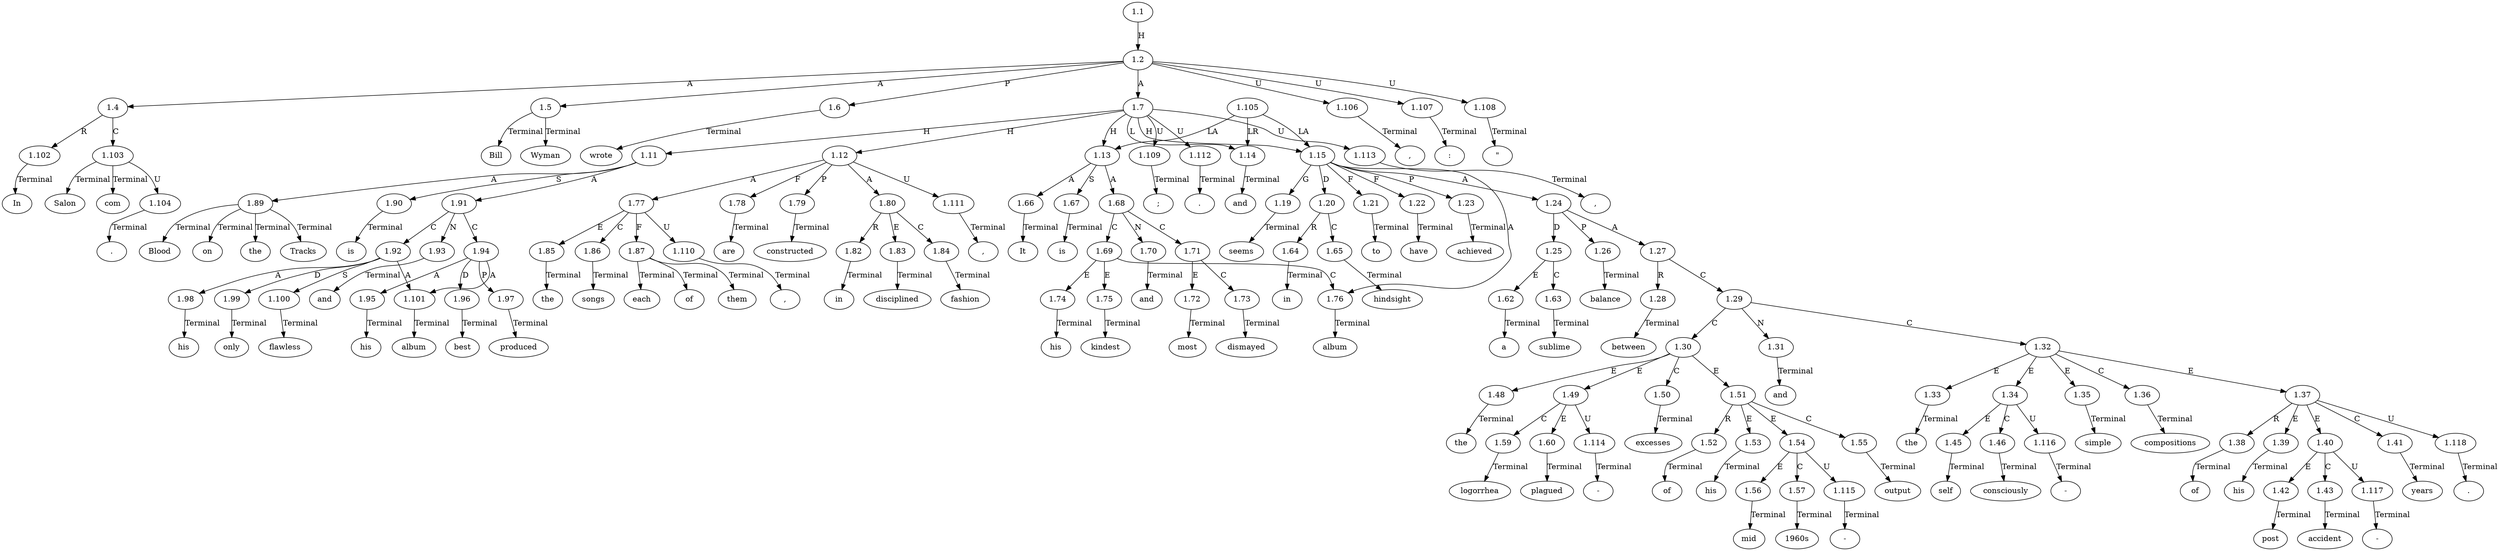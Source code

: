 // Graph
digraph {
	0.1 [label=In ordering=out]
	0.10 [label="\"" ordering=out]
	0.11 [label=Blood ordering=out]
	0.12 [label=on ordering=out]
	0.13 [label=the ordering=out]
	0.14 [label=Tracks ordering=out]
	0.15 [label=is ordering=out]
	0.16 [label=his ordering=out]
	0.17 [label=only ordering=out]
	0.18 [label=flawless ordering=out]
	0.19 [label=album ordering=out]
	0.2 [label=Salon ordering=out]
	0.20 [label=and ordering=out]
	0.21 [label=his ordering=out]
	0.22 [label=best ordering=out]
	0.23 [label=produced ordering=out]
	0.24 [label=";" ordering=out]
	0.25 [label=the ordering=out]
	0.26 [label=songs ordering=out]
	0.27 [label="," ordering=out]
	0.28 [label=each ordering=out]
	0.29 [label=of ordering=out]
	0.3 [label="." ordering=out]
	0.30 [label=them ordering=out]
	0.31 [label="," ordering=out]
	0.32 [label=are ordering=out]
	0.33 [label=constructed ordering=out]
	0.34 [label=in ordering=out]
	0.35 [label=disciplined ordering=out]
	0.36 [label=fashion ordering=out]
	0.37 [label="." ordering=out]
	0.38 [label=It ordering=out]
	0.39 [label=is ordering=out]
	0.4 [label=com ordering=out]
	0.40 [label=his ordering=out]
	0.41 [label=kindest ordering=out]
	0.42 [label=album ordering=out]
	0.43 [label=and ordering=out]
	0.44 [label=most ordering=out]
	0.45 [label=dismayed ordering=out]
	0.46 [label="," ordering=out]
	0.47 [label=and ordering=out]
	0.48 [label=seems ordering=out]
	0.49 [label=in ordering=out]
	0.5 [label="," ordering=out]
	0.50 [label=hindsight ordering=out]
	0.51 [label=to ordering=out]
	0.52 [label=have ordering=out]
	0.53 [label=achieved ordering=out]
	0.54 [label=a ordering=out]
	0.55 [label=sublime ordering=out]
	0.56 [label=balance ordering=out]
	0.57 [label=between ordering=out]
	0.58 [label=the ordering=out]
	0.59 [label=logorrhea ordering=out]
	0.6 [label=Bill ordering=out]
	0.60 [label="-" ordering=out]
	0.61 [label=plagued ordering=out]
	0.62 [label=excesses ordering=out]
	0.63 [label=of ordering=out]
	0.64 [label=his ordering=out]
	0.65 [label=mid ordering=out]
	0.66 [label="-" ordering=out]
	0.67 [label="1960s" ordering=out]
	0.68 [label=output ordering=out]
	0.69 [label=and ordering=out]
	0.7 [label=Wyman ordering=out]
	0.70 [label=the ordering=out]
	0.71 [label=self ordering=out]
	0.72 [label="-" ordering=out]
	0.73 [label=consciously ordering=out]
	0.74 [label=simple ordering=out]
	0.75 [label=compositions ordering=out]
	0.76 [label=of ordering=out]
	0.77 [label=his ordering=out]
	0.78 [label=post ordering=out]
	0.79 [label="-" ordering=out]
	0.8 [label=wrote ordering=out]
	0.80 [label=accident ordering=out]
	0.81 [label=years ordering=out]
	0.82 [label="." ordering=out]
	0.9 [label=":" ordering=out]
	1.1 [label=1.1 ordering=out]
	1.2 [label=1.2 ordering=out]
	1.4 [label=1.4 ordering=out]
	1.5 [label=1.5 ordering=out]
	1.6 [label=1.6 ordering=out]
	1.7 [label=1.7 ordering=out]
	1.11 [label=1.11 ordering=out]
	1.12 [label=1.12 ordering=out]
	1.13 [label=1.13 ordering=out]
	1.14 [label=1.14 ordering=out]
	1.15 [label=1.15 ordering=out]
	1.19 [label=1.19 ordering=out]
	1.20 [label=1.20 ordering=out]
	1.21 [label=1.21 ordering=out]
	1.22 [label=1.22 ordering=out]
	1.23 [label=1.23 ordering=out]
	1.24 [label=1.24 ordering=out]
	1.25 [label=1.25 ordering=out]
	1.26 [label=1.26 ordering=out]
	1.27 [label=1.27 ordering=out]
	1.28 [label=1.28 ordering=out]
	1.29 [label=1.29 ordering=out]
	1.30 [label=1.30 ordering=out]
	1.31 [label=1.31 ordering=out]
	1.32 [label=1.32 ordering=out]
	1.33 [label=1.33 ordering=out]
	1.34 [label=1.34 ordering=out]
	1.35 [label=1.35 ordering=out]
	1.36 [label=1.36 ordering=out]
	1.37 [label=1.37 ordering=out]
	1.38 [label=1.38 ordering=out]
	1.39 [label=1.39 ordering=out]
	1.40 [label=1.40 ordering=out]
	1.41 [label=1.41 ordering=out]
	1.42 [label=1.42 ordering=out]
	1.43 [label=1.43 ordering=out]
	1.45 [label=1.45 ordering=out]
	1.46 [label=1.46 ordering=out]
	1.48 [label=1.48 ordering=out]
	1.49 [label=1.49 ordering=out]
	1.50 [label=1.50 ordering=out]
	1.51 [label=1.51 ordering=out]
	1.52 [label=1.52 ordering=out]
	1.53 [label=1.53 ordering=out]
	1.54 [label=1.54 ordering=out]
	1.55 [label=1.55 ordering=out]
	1.56 [label=1.56 ordering=out]
	1.57 [label=1.57 ordering=out]
	1.59 [label=1.59 ordering=out]
	1.60 [label=1.60 ordering=out]
	1.62 [label=1.62 ordering=out]
	1.63 [label=1.63 ordering=out]
	1.64 [label=1.64 ordering=out]
	1.65 [label=1.65 ordering=out]
	1.66 [label=1.66 ordering=out]
	1.67 [label=1.67 ordering=out]
	1.68 [label=1.68 ordering=out]
	1.69 [label=1.69 ordering=out]
	1.70 [label=1.70 ordering=out]
	1.71 [label=1.71 ordering=out]
	1.72 [label=1.72 ordering=out]
	1.73 [label=1.73 ordering=out]
	1.74 [label=1.74 ordering=out]
	1.75 [label=1.75 ordering=out]
	1.76 [label=1.76 ordering=out]
	1.77 [label=1.77 ordering=out]
	1.78 [label=1.78 ordering=out]
	1.79 [label=1.79 ordering=out]
	1.80 [label=1.80 ordering=out]
	1.82 [label=1.82 ordering=out]
	1.83 [label=1.83 ordering=out]
	1.84 [label=1.84 ordering=out]
	1.85 [label=1.85 ordering=out]
	1.86 [label=1.86 ordering=out]
	1.87 [label=1.87 ordering=out]
	1.89 [label=1.89 ordering=out]
	1.90 [label=1.90 ordering=out]
	1.91 [label=1.91 ordering=out]
	1.92 [label=1.92 ordering=out]
	1.93 [label=1.93 ordering=out]
	1.94 [label=1.94 ordering=out]
	1.95 [label=1.95 ordering=out]
	1.96 [label=1.96 ordering=out]
	1.97 [label=1.97 ordering=out]
	1.98 [label=1.98 ordering=out]
	1.99 [label=1.99 ordering=out]
	1.100 [label=1.100 ordering=out]
	1.101 [label=1.101 ordering=out]
	1.102 [label=1.102 ordering=out]
	1.103 [label=1.103 ordering=out]
	1.104 [label=1.104 ordering=out]
	1.105 [label=1.105 ordering=out]
	1.106 [label=1.106 ordering=out]
	1.107 [label=1.107 ordering=out]
	1.108 [label=1.108 ordering=out]
	1.109 [label=1.109 ordering=out]
	1.110 [label=1.110 ordering=out]
	1.111 [label=1.111 ordering=out]
	1.112 [label=1.112 ordering=out]
	1.113 [label=1.113 ordering=out]
	1.114 [label=1.114 ordering=out]
	1.115 [label=1.115 ordering=out]
	1.116 [label=1.116 ordering=out]
	1.117 [label=1.117 ordering=out]
	1.118 [label=1.118 ordering=out]
	1.1 -> 1.2 [label=H ordering=out]
	1.2 -> 1.4 [label=A ordering=out]
	1.2 -> 1.5 [label=A ordering=out]
	1.2 -> 1.6 [label=P ordering=out]
	1.2 -> 1.7 [label=A ordering=out]
	1.2 -> 1.106 [label=U ordering=out]
	1.2 -> 1.107 [label=U ordering=out]
	1.2 -> 1.108 [label=U ordering=out]
	1.4 -> 1.102 [label=R ordering=out]
	1.4 -> 1.103 [label=C ordering=out]
	1.5 -> 0.6 [label=Terminal ordering=out]
	1.5 -> 0.7 [label=Terminal ordering=out]
	1.6 -> 0.8 [label=Terminal ordering=out]
	1.7 -> 1.11 [label=H ordering=out]
	1.7 -> 1.12 [label=H ordering=out]
	1.7 -> 1.13 [label=H ordering=out]
	1.7 -> 1.14 [label=L ordering=out]
	1.7 -> 1.15 [label=H ordering=out]
	1.7 -> 1.109 [label=U ordering=out]
	1.7 -> 1.112 [label=U ordering=out]
	1.7 -> 1.113 [label=U ordering=out]
	1.11 -> 1.89 [label=A ordering=out]
	1.11 -> 1.90 [label=S ordering=out]
	1.11 -> 1.91 [label=A ordering=out]
	1.12 -> 1.77 [label=A ordering=out]
	1.12 -> 1.78 [label=F ordering=out]
	1.12 -> 1.79 [label=P ordering=out]
	1.12 -> 1.80 [label=A ordering=out]
	1.12 -> 1.111 [label=U ordering=out]
	1.13 -> 1.66 [label=A ordering=out]
	1.13 -> 1.67 [label=S ordering=out]
	1.13 -> 1.68 [label=A ordering=out]
	1.14 -> 0.47 [label=Terminal ordering=out]
	1.15 -> 1.19 [label=G ordering=out]
	1.15 -> 1.20 [label=D ordering=out]
	1.15 -> 1.21 [label=F ordering=out]
	1.15 -> 1.22 [label=F ordering=out]
	1.15 -> 1.23 [label=P ordering=out]
	1.15 -> 1.24 [label=A ordering=out]
	1.15 -> 1.76 [label=A ordering=out]
	1.19 -> 0.48 [label=Terminal ordering=out]
	1.20 -> 1.64 [label=R ordering=out]
	1.20 -> 1.65 [label=C ordering=out]
	1.21 -> 0.51 [label=Terminal ordering=out]
	1.22 -> 0.52 [label=Terminal ordering=out]
	1.23 -> 0.53 [label=Terminal ordering=out]
	1.24 -> 1.25 [label=D ordering=out]
	1.24 -> 1.26 [label=P ordering=out]
	1.24 -> 1.27 [label=A ordering=out]
	1.25 -> 1.62 [label=E ordering=out]
	1.25 -> 1.63 [label=C ordering=out]
	1.26 -> 0.56 [label=Terminal ordering=out]
	1.27 -> 1.28 [label=R ordering=out]
	1.27 -> 1.29 [label=C ordering=out]
	1.28 -> 0.57 [label=Terminal ordering=out]
	1.29 -> 1.30 [label=C ordering=out]
	1.29 -> 1.31 [label=N ordering=out]
	1.29 -> 1.32 [label=C ordering=out]
	1.30 -> 1.48 [label=E ordering=out]
	1.30 -> 1.49 [label=E ordering=out]
	1.30 -> 1.50 [label=C ordering=out]
	1.30 -> 1.51 [label=E ordering=out]
	1.31 -> 0.69 [label=Terminal ordering=out]
	1.32 -> 1.33 [label=E ordering=out]
	1.32 -> 1.34 [label=E ordering=out]
	1.32 -> 1.35 [label=E ordering=out]
	1.32 -> 1.36 [label=C ordering=out]
	1.32 -> 1.37 [label=E ordering=out]
	1.33 -> 0.70 [label=Terminal ordering=out]
	1.34 -> 1.45 [label=E ordering=out]
	1.34 -> 1.46 [label=C ordering=out]
	1.34 -> 1.116 [label=U ordering=out]
	1.35 -> 0.74 [label=Terminal ordering=out]
	1.36 -> 0.75 [label=Terminal ordering=out]
	1.37 -> 1.38 [label=R ordering=out]
	1.37 -> 1.39 [label=E ordering=out]
	1.37 -> 1.40 [label=E ordering=out]
	1.37 -> 1.41 [label=C ordering=out]
	1.37 -> 1.118 [label=U ordering=out]
	1.38 -> 0.76 [label=Terminal ordering=out]
	1.39 -> 0.77 [label=Terminal ordering=out]
	1.40 -> 1.42 [label=E ordering=out]
	1.40 -> 1.43 [label=C ordering=out]
	1.40 -> 1.117 [label=U ordering=out]
	1.41 -> 0.81 [label=Terminal ordering=out]
	1.42 -> 0.78 [label=Terminal ordering=out]
	1.43 -> 0.80 [label=Terminal ordering=out]
	1.45 -> 0.71 [label=Terminal ordering=out]
	1.46 -> 0.73 [label=Terminal ordering=out]
	1.48 -> 0.58 [label=Terminal ordering=out]
	1.49 -> 1.59 [label=C ordering=out]
	1.49 -> 1.60 [label=E ordering=out]
	1.49 -> 1.114 [label=U ordering=out]
	1.50 -> 0.62 [label=Terminal ordering=out]
	1.51 -> 1.52 [label=R ordering=out]
	1.51 -> 1.53 [label=E ordering=out]
	1.51 -> 1.54 [label=E ordering=out]
	1.51 -> 1.55 [label=C ordering=out]
	1.52 -> 0.63 [label=Terminal ordering=out]
	1.53 -> 0.64 [label=Terminal ordering=out]
	1.54 -> 1.56 [label=E ordering=out]
	1.54 -> 1.57 [label=C ordering=out]
	1.54 -> 1.115 [label=U ordering=out]
	1.55 -> 0.68 [label=Terminal ordering=out]
	1.56 -> 0.65 [label=Terminal ordering=out]
	1.57 -> 0.67 [label=Terminal ordering=out]
	1.59 -> 0.59 [label=Terminal ordering=out]
	1.60 -> 0.61 [label=Terminal ordering=out]
	1.62 -> 0.54 [label=Terminal ordering=out]
	1.63 -> 0.55 [label=Terminal ordering=out]
	1.64 -> 0.49 [label=Terminal ordering=out]
	1.65 -> 0.50 [label=Terminal ordering=out]
	1.66 -> 0.38 [label=Terminal ordering=out]
	1.67 -> 0.39 [label=Terminal ordering=out]
	1.68 -> 1.69 [label=C ordering=out]
	1.68 -> 1.70 [label=N ordering=out]
	1.68 -> 1.71 [label=C ordering=out]
	1.69 -> 1.74 [label=E ordering=out]
	1.69 -> 1.75 [label=E ordering=out]
	1.69 -> 1.76 [label=C ordering=out]
	1.70 -> 0.43 [label=Terminal ordering=out]
	1.71 -> 1.72 [label=E ordering=out]
	1.71 -> 1.73 [label=C ordering=out]
	1.72 -> 0.44 [label=Terminal ordering=out]
	1.73 -> 0.45 [label=Terminal ordering=out]
	1.74 -> 0.40 [label=Terminal ordering=out]
	1.75 -> 0.41 [label=Terminal ordering=out]
	1.76 -> 0.42 [label=Terminal ordering=out]
	1.77 -> 1.85 [label=E ordering=out]
	1.77 -> 1.86 [label=C ordering=out]
	1.77 -> 1.87 [label=F ordering=out]
	1.77 -> 1.110 [label=U ordering=out]
	1.78 -> 0.32 [label=Terminal ordering=out]
	1.79 -> 0.33 [label=Terminal ordering=out]
	1.80 -> 1.82 [label=R ordering=out]
	1.80 -> 1.83 [label=E ordering=out]
	1.80 -> 1.84 [label=C ordering=out]
	1.82 -> 0.34 [label=Terminal ordering=out]
	1.83 -> 0.35 [label=Terminal ordering=out]
	1.84 -> 0.36 [label=Terminal ordering=out]
	1.85 -> 0.25 [label=Terminal ordering=out]
	1.86 -> 0.26 [label=Terminal ordering=out]
	1.87 -> 0.28 [label=Terminal ordering=out]
	1.87 -> 0.29 [label=Terminal ordering=out]
	1.87 -> 0.30 [label=Terminal ordering=out]
	1.89 -> 0.11 [label=Terminal ordering=out]
	1.89 -> 0.12 [label=Terminal ordering=out]
	1.89 -> 0.13 [label=Terminal ordering=out]
	1.89 -> 0.14 [label=Terminal ordering=out]
	1.90 -> 0.15 [label=Terminal ordering=out]
	1.91 -> 1.92 [label=C ordering=out]
	1.91 -> 1.93 [label=N ordering=out]
	1.91 -> 1.94 [label=C ordering=out]
	1.92 -> 1.98 [label=A ordering=out]
	1.92 -> 1.99 [label=D ordering=out]
	1.92 -> 1.100 [label=S ordering=out]
	1.92 -> 1.101 [label=A ordering=out]
	1.93 -> 0.20 [label=Terminal ordering=out]
	1.94 -> 1.95 [label=A ordering=out]
	1.94 -> 1.96 [label=D ordering=out]
	1.94 -> 1.97 [label=P ordering=out]
	1.94 -> 1.101 [label=A ordering=out]
	1.95 -> 0.21 [label=Terminal ordering=out]
	1.96 -> 0.22 [label=Terminal ordering=out]
	1.97 -> 0.23 [label=Terminal ordering=out]
	1.98 -> 0.16 [label=Terminal ordering=out]
	1.99 -> 0.17 [label=Terminal ordering=out]
	1.100 -> 0.18 [label=Terminal ordering=out]
	1.101 -> 0.19 [label=Terminal ordering=out]
	1.102 -> 0.1 [label=Terminal ordering=out]
	1.103 -> 0.2 [label=Terminal ordering=out]
	1.103 -> 0.4 [label=Terminal ordering=out]
	1.103 -> 1.104 [label=U ordering=out]
	1.104 -> 0.3 [label=Terminal ordering=out]
	1.105 -> 1.13 [label=LA ordering=out]
	1.105 -> 1.14 [label=LR ordering=out]
	1.105 -> 1.15 [label=LA ordering=out]
	1.106 -> 0.5 [label=Terminal ordering=out]
	1.107 -> 0.9 [label=Terminal ordering=out]
	1.108 -> 0.10 [label=Terminal ordering=out]
	1.109 -> 0.24 [label=Terminal ordering=out]
	1.110 -> 0.27 [label=Terminal ordering=out]
	1.111 -> 0.31 [label=Terminal ordering=out]
	1.112 -> 0.37 [label=Terminal ordering=out]
	1.113 -> 0.46 [label=Terminal ordering=out]
	1.114 -> 0.60 [label=Terminal ordering=out]
	1.115 -> 0.66 [label=Terminal ordering=out]
	1.116 -> 0.72 [label=Terminal ordering=out]
	1.117 -> 0.79 [label=Terminal ordering=out]
	1.118 -> 0.82 [label=Terminal ordering=out]
}
